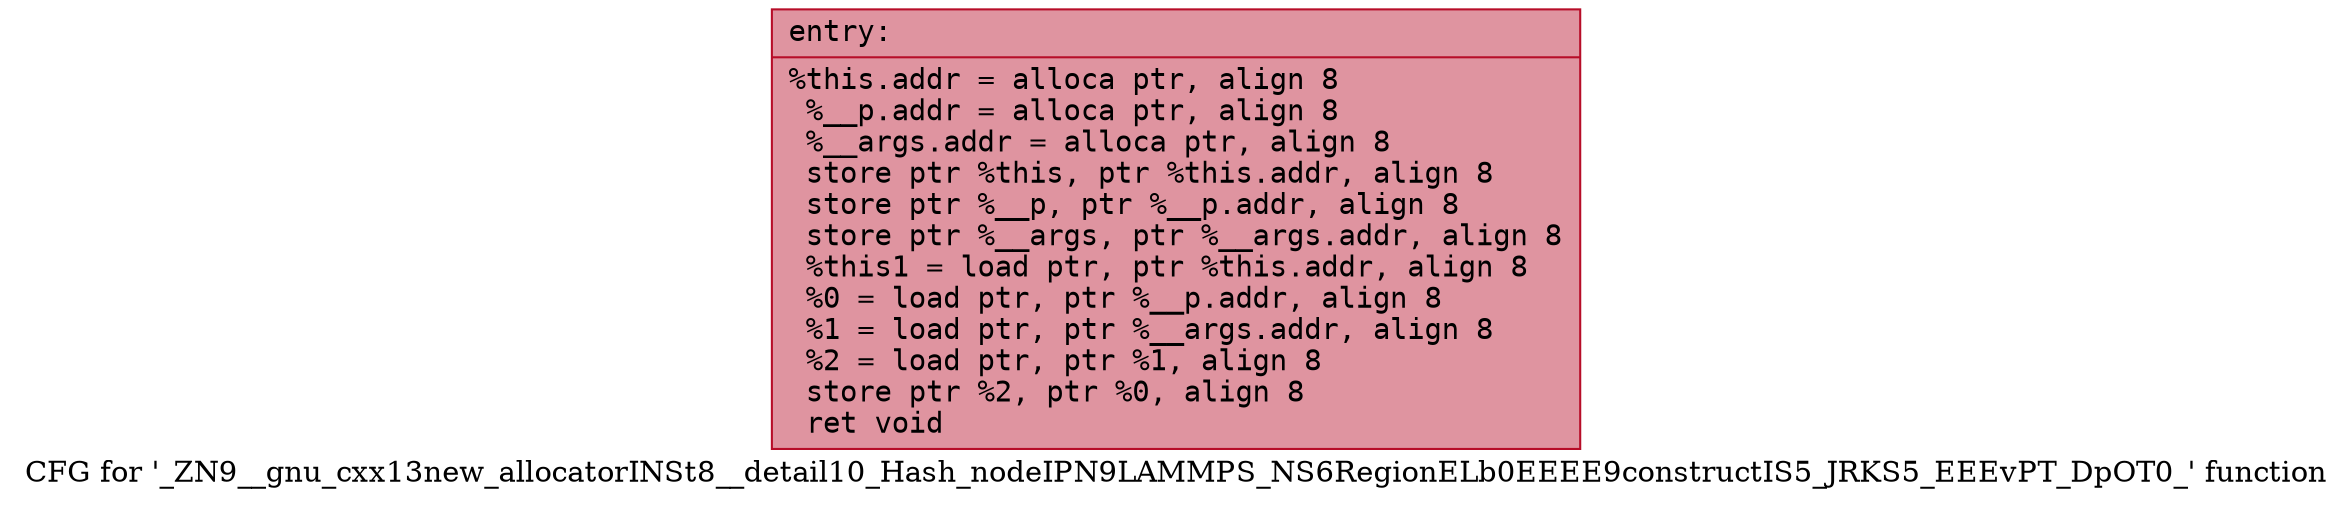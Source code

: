 digraph "CFG for '_ZN9__gnu_cxx13new_allocatorINSt8__detail10_Hash_nodeIPN9LAMMPS_NS6RegionELb0EEEE9constructIS5_JRKS5_EEEvPT_DpOT0_' function" {
	label="CFG for '_ZN9__gnu_cxx13new_allocatorINSt8__detail10_Hash_nodeIPN9LAMMPS_NS6RegionELb0EEEE9constructIS5_JRKS5_EEEvPT_DpOT0_' function";

	Node0x561837f55c00 [shape=record,color="#b70d28ff", style=filled, fillcolor="#b70d2870" fontname="Courier",label="{entry:\l|  %this.addr = alloca ptr, align 8\l  %__p.addr = alloca ptr, align 8\l  %__args.addr = alloca ptr, align 8\l  store ptr %this, ptr %this.addr, align 8\l  store ptr %__p, ptr %__p.addr, align 8\l  store ptr %__args, ptr %__args.addr, align 8\l  %this1 = load ptr, ptr %this.addr, align 8\l  %0 = load ptr, ptr %__p.addr, align 8\l  %1 = load ptr, ptr %__args.addr, align 8\l  %2 = load ptr, ptr %1, align 8\l  store ptr %2, ptr %0, align 8\l  ret void\l}"];
}

